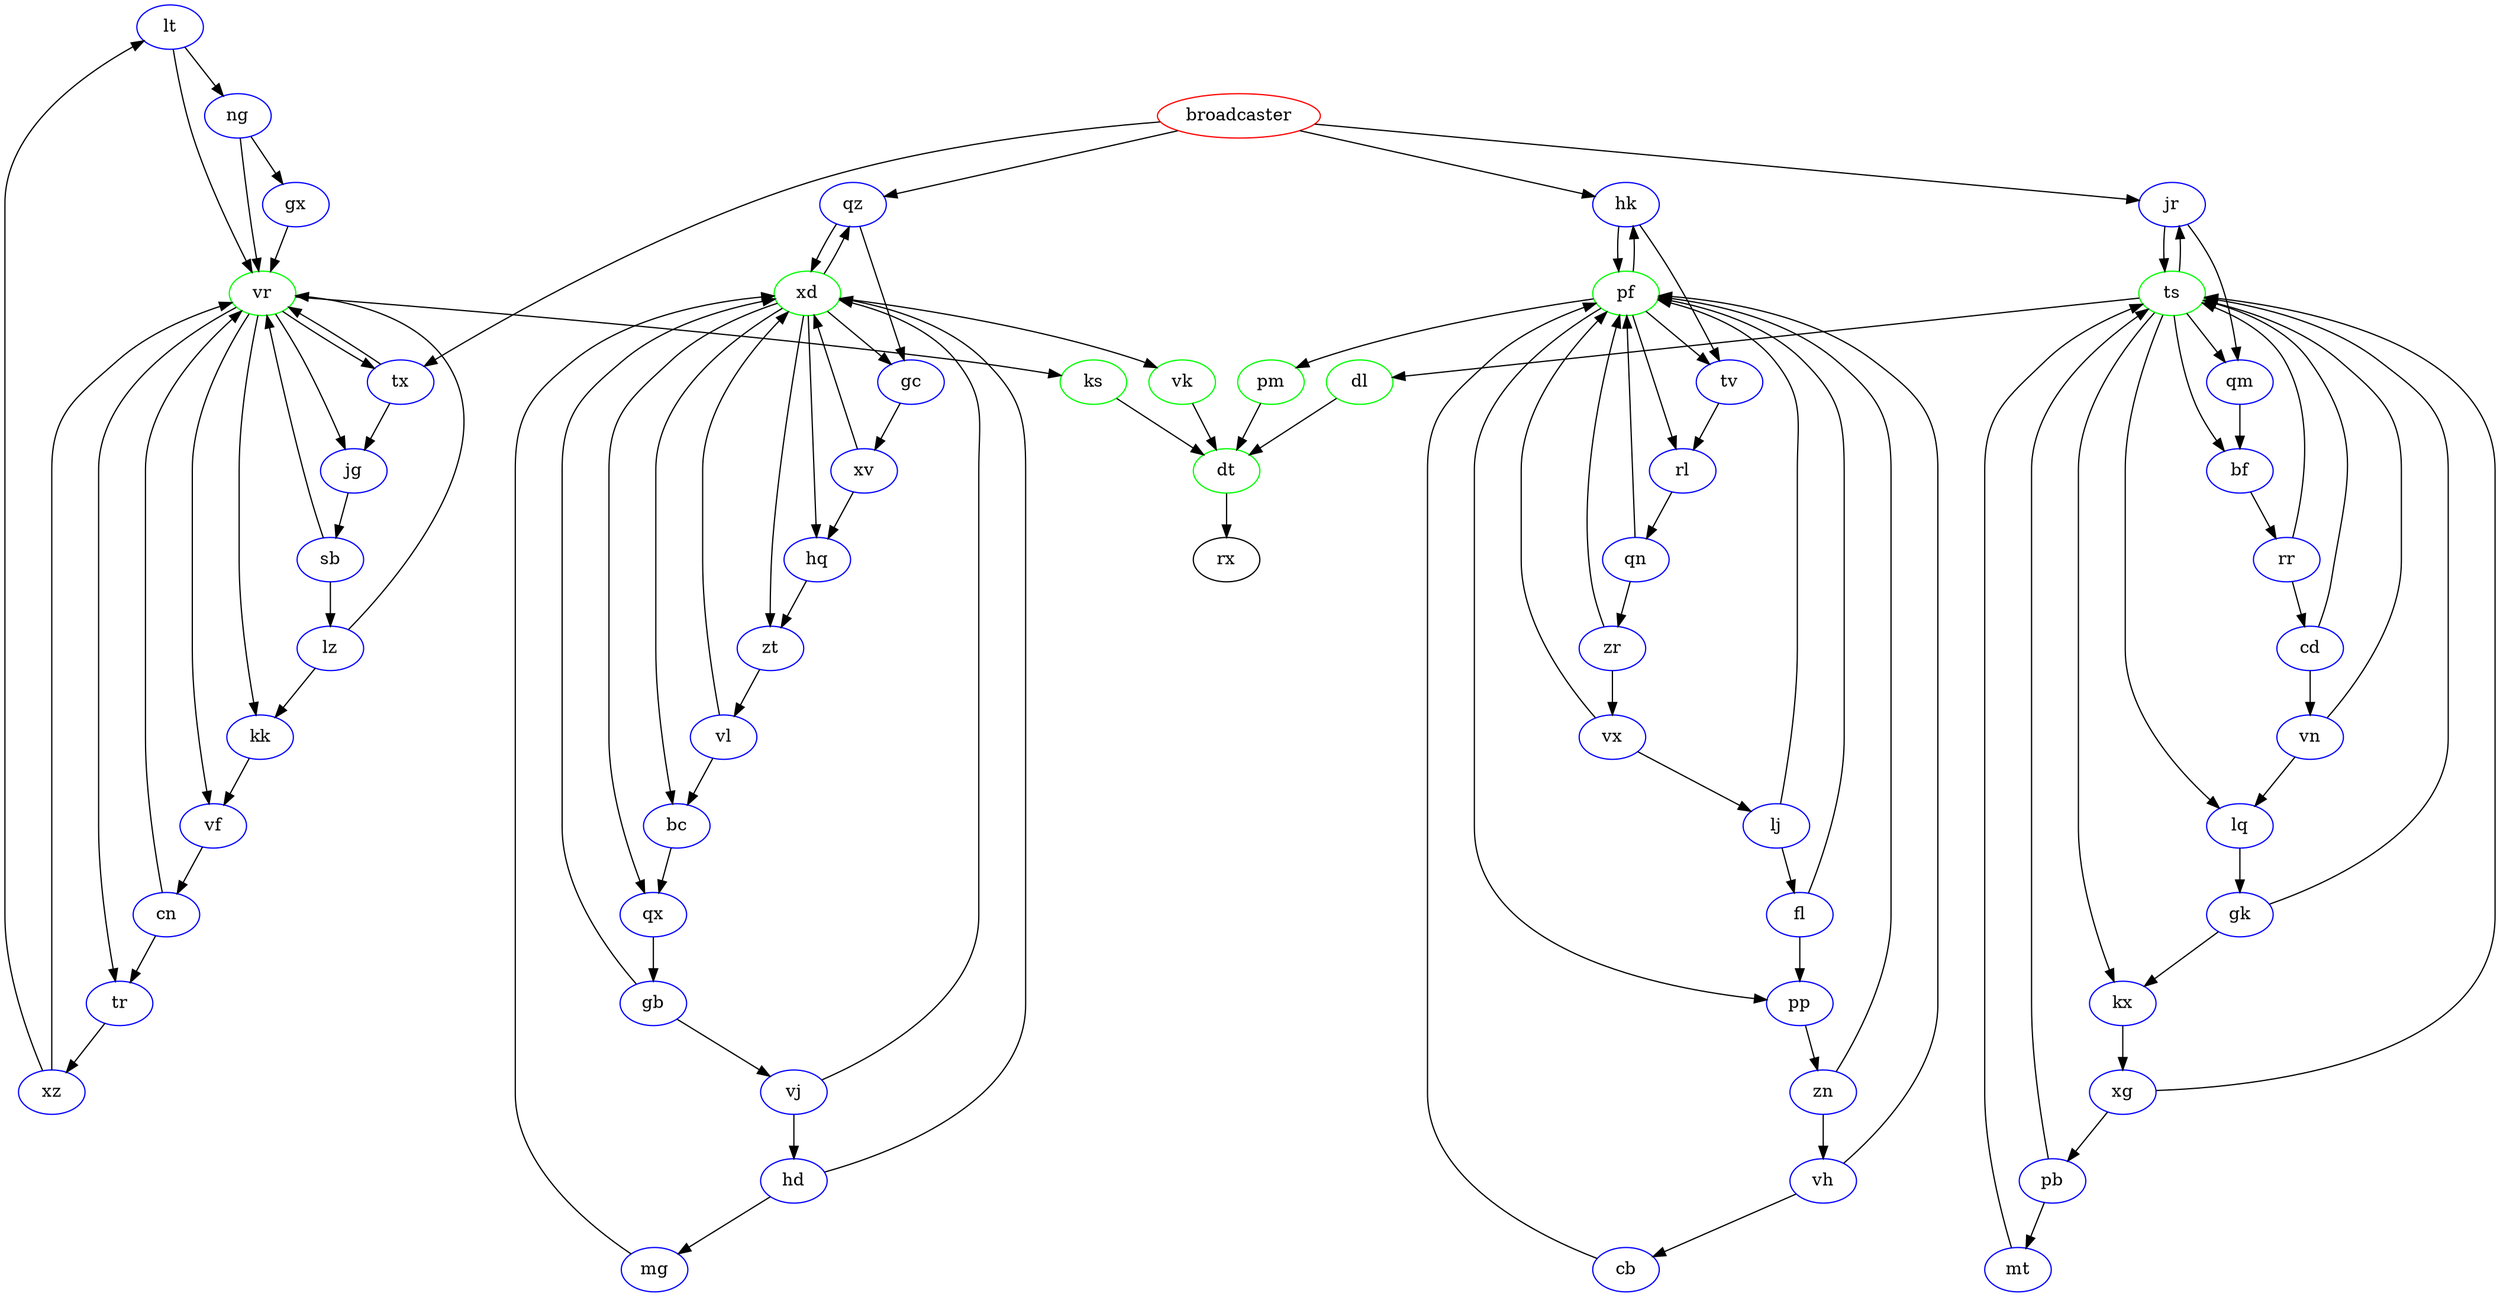 digraph {
  lt [color = blue]
  lt -> ng
  lt -> vr
  gb [color = blue]
  gb -> vj
  gb -> xd
  mg [color = blue]
  mg -> xd
  broadcaster [color = red]
  broadcaster -> qz
  broadcaster -> tx
  broadcaster -> jr
  broadcaster -> hk
  vk [color = green]
  vk -> dt
  qx [color = blue]
  qx -> gb
  hd [color = blue]
  hd -> mg
  hd -> xd
  xz [color = blue]
  xz -> lt
  xz -> vr
  vx [color = blue]
  vx -> lj
  vx -> pf
  sb [color = blue]
  sb -> lz
  sb -> vr
  mt [color = blue]
  mt -> ts
  lj [color = blue]
  lj -> pf
  lj -> fl
  pm [color = green]
  pm -> dt
  ts [color = green]
  ts -> dl
  ts -> qm
  ts -> kx
  ts -> lq
  ts -> bf
  ts -> jr
  bf [color = blue]
  bf -> rr
  vl [color = blue]
  vl -> xd
  vl -> bc
  ng [color = blue]
  ng -> vr
  ng -> gx
  zr [color = blue]
  zr -> vx
  zr -> pf
  tx [color = blue]
  tx -> jg
  tx -> vr
  jg [color = blue]
  jg -> sb
  qm [color = blue]
  qm -> bf
  xv [color = blue]
  xv -> hq
  xv -> xd
  cd [color = blue]
  cd -> vn
  cd -> ts
  lq [color = blue]
  lq -> gk
  dt [color = green]
  dt -> rx
  cn [color = blue]
  cn -> vr
  cn -> tr
  vn [color = blue]
  vn -> ts
  vn -> lq
  qn [color = blue]
  qn -> zr
  qn -> pf
  hq [color = blue]
  hq -> zt
  vj [color = blue]
  vj -> xd
  vj -> hd
  pp [color = blue]
  pp -> zn
  kk [color = blue]
  kk -> vf
  tv [color = blue]
  tv -> rl
  gx [color = blue]
  gx -> vr
  jr [color = blue]
  jr -> ts
  jr -> qm
  tr [color = blue]
  tr -> xz
  vr [color = green]
  vr -> tr
  vr -> vf
  vr -> tx
  vr -> ks
  vr -> kk
  vr -> jg
  gk [color = blue]
  gk -> kx
  gk -> ts
  hk [color = blue]
  hk -> pf
  hk -> tv
  fl [color = blue]
  fl -> pp
  fl -> pf
  pf [color = green]
  pf -> pp
  pf -> tv
  pf -> rl
  pf -> pm
  pf -> hk
  pb [color = blue]
  pb -> ts
  pb -> mt
  lz [color = blue]
  lz -> kk
  lz -> vr
  kx [color = blue]
  kx -> xg
  cb [color = blue]
  cb -> pf
  gc [color = blue]
  gc -> xv
  xd [color = green]
  xd -> qz
  xd -> bc
  xd -> zt
  xd -> vk
  xd -> hq
  xd -> qx
  xd -> gc
  qz [color = blue]
  qz -> xd
  qz -> gc
  xg [color = blue]
  xg -> ts
  xg -> pb
  bc [color = blue]
  bc -> qx
  dl [color = green]
  dl -> dt
  rr [color = blue]
  rr -> ts
  rr -> cd
  zt [color = blue]
  zt -> vl
  rl [color = blue]
  rl -> qn
  zn [color = blue]
  zn -> vh
  zn -> pf
  vf [color = blue]
  vf -> cn
  vh [color = blue]
  vh -> pf
  vh -> cb
  ks [color = green]
  ks -> dt
}
